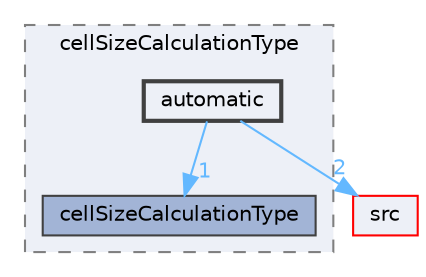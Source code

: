 digraph "applications/utilities/mesh/generation/foamyMesh/conformalVoronoiMesh/cellSizeControlSurfaces/surfaceCellSizeFunction/cellSizeCalculationType/automatic"
{
 // LATEX_PDF_SIZE
  bgcolor="transparent";
  edge [fontname=Helvetica,fontsize=10,labelfontname=Helvetica,labelfontsize=10];
  node [fontname=Helvetica,fontsize=10,shape=box,height=0.2,width=0.4];
  compound=true
  subgraph clusterdir_a697956e4d559fffbd58795d684dfd83 {
    graph [ bgcolor="#edf0f7", pencolor="grey50", label="cellSizeCalculationType", fontname=Helvetica,fontsize=10 style="filled,dashed", URL="dir_a697956e4d559fffbd58795d684dfd83.html",tooltip=""]
  dir_4b32007aaf06d58f51fdc3e678ece01a [label="cellSizeCalculationType", fillcolor="#a2b4d6", color="grey25", style="filled", URL="dir_4b32007aaf06d58f51fdc3e678ece01a.html",tooltip=""];
  dir_35bb6116b1e221ce86343c74ad2c20cb [label="automatic", fillcolor="#edf0f7", color="grey25", style="filled,bold", URL="dir_35bb6116b1e221ce86343c74ad2c20cb.html",tooltip=""];
  }
  dir_68267d1309a1af8e8297ef4c3efbcdba [label="src", fillcolor="#edf0f7", color="red", style="filled", URL="dir_68267d1309a1af8e8297ef4c3efbcdba.html",tooltip=""];
  dir_35bb6116b1e221ce86343c74ad2c20cb->dir_4b32007aaf06d58f51fdc3e678ece01a [headlabel="1", labeldistance=1.5 headhref="dir_000169_000439.html" href="dir_000169_000439.html" color="steelblue1" fontcolor="steelblue1"];
  dir_35bb6116b1e221ce86343c74ad2c20cb->dir_68267d1309a1af8e8297ef4c3efbcdba [headlabel="2", labeldistance=1.5 headhref="dir_000169_003729.html" href="dir_000169_003729.html" color="steelblue1" fontcolor="steelblue1"];
}
